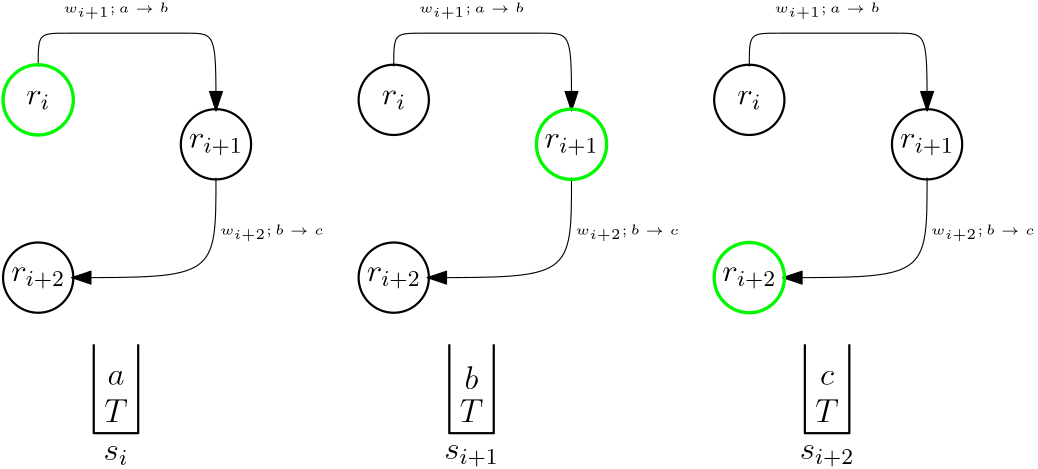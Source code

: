 <?xml version="1.0"?>
<!DOCTYPE ipe SYSTEM "ipe.dtd">
<ipe version="70218" creator="Ipe 7.2.28">
<info created="D:20241016185958" modified="D:20241016190427"/>
<ipestyle name="basic">
<symbol name="arrow/arc(spx)">
<path stroke="sym-stroke" fill="sym-stroke" pen="sym-pen">
0 0 m
-1 0.333 l
-1 -0.333 l
h
</path>
</symbol>
<symbol name="arrow/farc(spx)">
<path stroke="sym-stroke" fill="white" pen="sym-pen">
0 0 m
-1 0.333 l
-1 -0.333 l
h
</path>
</symbol>
<symbol name="arrow/ptarc(spx)">
<path stroke="sym-stroke" fill="sym-stroke" pen="sym-pen">
0 0 m
-1 0.333 l
-0.8 0 l
-1 -0.333 l
h
</path>
</symbol>
<symbol name="arrow/fptarc(spx)">
<path stroke="sym-stroke" fill="white" pen="sym-pen">
0 0 m
-1 0.333 l
-0.8 0 l
-1 -0.333 l
h
</path>
</symbol>
<symbol name="mark/circle(sx)" transformations="translations">
<path fill="sym-stroke">
0.6 0 0 0.6 0 0 e
0.4 0 0 0.4 0 0 e
</path>
</symbol>
<symbol name="mark/disk(sx)" transformations="translations">
<path fill="sym-stroke">
0.6 0 0 0.6 0 0 e
</path>
</symbol>
<symbol name="mark/fdisk(sfx)" transformations="translations">
<group>
<path fill="sym-fill">
0.5 0 0 0.5 0 0 e
</path>
<path fill="sym-stroke" fillrule="eofill">
0.6 0 0 0.6 0 0 e
0.4 0 0 0.4 0 0 e
</path>
</group>
</symbol>
<symbol name="mark/box(sx)" transformations="translations">
<path fill="sym-stroke" fillrule="eofill">
-0.6 -0.6 m
0.6 -0.6 l
0.6 0.6 l
-0.6 0.6 l
h
-0.4 -0.4 m
0.4 -0.4 l
0.4 0.4 l
-0.4 0.4 l
h
</path>
</symbol>
<symbol name="mark/square(sx)" transformations="translations">
<path fill="sym-stroke">
-0.6 -0.6 m
0.6 -0.6 l
0.6 0.6 l
-0.6 0.6 l
h
</path>
</symbol>
<symbol name="mark/fsquare(sfx)" transformations="translations">
<group>
<path fill="sym-fill">
-0.5 -0.5 m
0.5 -0.5 l
0.5 0.5 l
-0.5 0.5 l
h
</path>
<path fill="sym-stroke" fillrule="eofill">
-0.6 -0.6 m
0.6 -0.6 l
0.6 0.6 l
-0.6 0.6 l
h
-0.4 -0.4 m
0.4 -0.4 l
0.4 0.4 l
-0.4 0.4 l
h
</path>
</group>
</symbol>
<symbol name="mark/cross(sx)" transformations="translations">
<group>
<path fill="sym-stroke">
-0.43 -0.57 m
0.57 0.43 l
0.43 0.57 l
-0.57 -0.43 l
h
</path>
<path fill="sym-stroke">
-0.43 0.57 m
0.57 -0.43 l
0.43 -0.57 l
-0.57 0.43 l
h
</path>
</group>
</symbol>
<symbol name="arrow/fnormal(spx)">
<path stroke="sym-stroke" fill="white" pen="sym-pen">
0 0 m
-1 0.333 l
-1 -0.333 l
h
</path>
</symbol>
<symbol name="arrow/pointed(spx)">
<path stroke="sym-stroke" fill="sym-stroke" pen="sym-pen">
0 0 m
-1 0.333 l
-0.8 0 l
-1 -0.333 l
h
</path>
</symbol>
<symbol name="arrow/fpointed(spx)">
<path stroke="sym-stroke" fill="white" pen="sym-pen">
0 0 m
-1 0.333 l
-0.8 0 l
-1 -0.333 l
h
</path>
</symbol>
<symbol name="arrow/linear(spx)">
<path stroke="sym-stroke" pen="sym-pen">
-1 0.333 m
0 0 l
-1 -0.333 l
</path>
</symbol>
<symbol name="arrow/fdouble(spx)">
<path stroke="sym-stroke" fill="white" pen="sym-pen">
0 0 m
-1 0.333 l
-1 -0.333 l
h
-1 0 m
-2 0.333 l
-2 -0.333 l
h
</path>
</symbol>
<symbol name="arrow/double(spx)">
<path stroke="sym-stroke" fill="sym-stroke" pen="sym-pen">
0 0 m
-1 0.333 l
-1 -0.333 l
h
-1 0 m
-2 0.333 l
-2 -0.333 l
h
</path>
</symbol>
<symbol name="arrow/mid-normal(spx)">
<path stroke="sym-stroke" fill="sym-stroke" pen="sym-pen">
0.5 0 m
-0.5 0.333 l
-0.5 -0.333 l
h
</path>
</symbol>
<symbol name="arrow/mid-fnormal(spx)">
<path stroke="sym-stroke" fill="white" pen="sym-pen">
0.5 0 m
-0.5 0.333 l
-0.5 -0.333 l
h
</path>
</symbol>
<symbol name="arrow/mid-pointed(spx)">
<path stroke="sym-stroke" fill="sym-stroke" pen="sym-pen">
0.5 0 m
-0.5 0.333 l
-0.3 0 l
-0.5 -0.333 l
h
</path>
</symbol>
<symbol name="arrow/mid-fpointed(spx)">
<path stroke="sym-stroke" fill="white" pen="sym-pen">
0.5 0 m
-0.5 0.333 l
-0.3 0 l
-0.5 -0.333 l
h
</path>
</symbol>
<symbol name="arrow/mid-double(spx)">
<path stroke="sym-stroke" fill="sym-stroke" pen="sym-pen">
1 0 m
0 0.333 l
0 -0.333 l
h
0 0 m
-1 0.333 l
-1 -0.333 l
h
</path>
</symbol>
<symbol name="arrow/mid-fdouble(spx)">
<path stroke="sym-stroke" fill="white" pen="sym-pen">
1 0 m
0 0.333 l
0 -0.333 l
h
0 0 m
-1 0.333 l
-1 -0.333 l
h
</path>
</symbol>
<anglesize name="22.5 deg" value="22.5"/>
<anglesize name="30 deg" value="30"/>
<anglesize name="45 deg" value="45"/>
<anglesize name="60 deg" value="60"/>
<anglesize name="90 deg" value="90"/>
<arrowsize name="large" value="10"/>
<arrowsize name="small" value="5"/>
<arrowsize name="tiny" value="3"/>
<color name="blue" value="0 0 1"/>
<color name="brown" value="0.647 0.165 0.165"/>
<color name="darkblue" value="0 0 0.545"/>
<color name="darkcyan" value="0 0.545 0.545"/>
<color name="darkgray" value="0.663"/>
<color name="darkgreen" value="0 0.392 0"/>
<color name="darkmagenta" value="0.545 0 0.545"/>
<color name="darkorange" value="1 0.549 0"/>
<color name="darkred" value="0.545 0 0"/>
<color name="gold" value="1 0.843 0"/>
<color name="gray" value="0.745"/>
<color name="green" value="0 1 0"/>
<color name="lightblue" value="0.678 0.847 0.902"/>
<color name="lightcyan" value="0.878 1 1"/>
<color name="lightgray" value="0.827"/>
<color name="lightgreen" value="0.565 0.933 0.565"/>
<color name="lightyellow" value="1 1 0.878"/>
<color name="navy" value="0 0 0.502"/>
<color name="orange" value="1 0.647 0"/>
<color name="pink" value="1 0.753 0.796"/>
<color name="purple" value="0.627 0.125 0.941"/>
<color name="red" value="1 0 0"/>
<color name="seagreen" value="0.18 0.545 0.341"/>
<color name="turquoise" value="0.251 0.878 0.816"/>
<color name="violet" value="0.933 0.51 0.933"/>
<color name="yellow" value="1 1 0"/>
<dashstyle name="dash dot dotted" value="[4 2 1 2 1 2] 0"/>
<dashstyle name="dash dotted" value="[4 2 1 2] 0"/>
<dashstyle name="dashed" value="[4] 0"/>
<dashstyle name="dotted" value="[1 3] 0"/>
<gridsize name="10 pts (~3.5 mm)" value="10"/>
<gridsize name="14 pts (~5 mm)" value="14"/>
<gridsize name="16 pts (~6 mm)" value="16"/>
<gridsize name="20 pts (~7 mm)" value="20"/>
<gridsize name="28 pts (~10 mm)" value="28"/>
<gridsize name="32 pts (~12 mm)" value="32"/>
<gridsize name="4 pts" value="4"/>
<gridsize name="56 pts (~20 mm)" value="56"/>
<gridsize name="8 pts (~3 mm)" value="8"/>
<opacity name="10%" value="0.1"/>
<opacity name="30%" value="0.3"/>
<opacity name="50%" value="0.5"/>
<opacity name="75%" value="0.75"/>
<pen name="fat" value="1.2"/>
<pen name="heavier" value="0.8"/>
<pen name="ultrafat" value="2"/>
<symbolsize name="large" value="5"/>
<symbolsize name="small" value="2"/>
<symbolsize name="tiny" value="1.1"/>
<textsize name="Huge" value="\Huge"/>
<textsize name="LARGE" value="\LARGE"/>
<textsize name="Large" value="\Large"/>
<textsize name="footnote" value="\footnotesize"/>
<textsize name="huge" value="\huge"/>
<textsize name="large" value="\large"/>
<textsize name="script" value="\scriptsize"/>
<textsize name="small" value="\small"/>
<textsize name="tiny" value="\tiny"/>
<textstyle name="center" begin="\begin{center}" end="\end{center}"/>
<textstyle name="item" begin="\begin{itemize}\item{}" end="\end{itemize}"/>
<textstyle name="itemize" begin="\begin{itemize}" end="\end{itemize}"/>
<tiling name="falling" angle="-60" step="4" width="1"/>
<tiling name="rising" angle="30" step="4" width="1"/>
</ipestyle>
<page>
<layer name="alpha"/>
<view layers="alpha" active="alpha"/>
<text layer="alpha" transformations="translations" pos="120 744" stroke="black" type="label" width="8.657" height="5.151" depth="1.79" halign="center" valign="center" size="large" style="math">r_i</text>
<text matrix="1 0 0 1 64 -16" transformations="translations" pos="120 744" stroke="black" type="label" width="19.477" height="5.151" depth="2.62" halign="center" valign="center" size="large" style="math">r_{i+1}</text>
<text matrix="1 0 0 1 0 -64" transformations="translations" pos="120 744" stroke="black" type="label" width="19.477" height="5.151" depth="2.62" halign="center" valign="center" size="large" style="math">r_{i+2}</text>
<path matrix="1 0 0 1 -32 -32" stroke="black" pen="heavier">
12.6491 0 0 12.6491 152 712 e
</path>
<path matrix="1 0 0 1 32 16" stroke="black" pen="heavier">
12.6491 0 0 12.6491 152 712 e
</path>
<path stroke="black" arrow="normal/normal">
120 756 m
120 768
120 768
184 768
184 768
184 740 c
</path>
<path stroke="black" arrow="normal/normal">
184 716 m
184 680
184 680
132 680 c
</path>
<text matrix="1 0 0 1 28 32" transformations="translations" pos="120 744" stroke="black" type="label" width="37.788" height="3.465" depth="2.43" halign="center" valign="center" size="tiny" style="math">w_{i+1};a\rightarrow b</text>
<text matrix="1 0 0 1 84 -48" transformations="translations" pos="120 744" stroke="black" type="label" width="37.165" height="3.465" depth="2.43" halign="center" valign="center" size="tiny" style="math">w_{i+2};b\rightarrow c</text>
<text matrix="1 0 0 1 28 -128" transformations="translations" pos="120 744" stroke="black" type="label" width="8.895" height="5.151" depth="1.79" halign="center" valign="center" size="large" style="math">s_i</text>
<path stroke="black" pen="heavier">
140 656 m
140 624 l
156 624 l
156 656 l
</path>
<text matrix="1 0 0 1 28 -112" transformations="translations" pos="120 744" stroke="black" type="label" width="8.487" height="8.169" depth="0" halign="center" valign="center" size="large" style="math">T</text>
<text matrix="1 0 0 1 28 -100" transformations="translations" pos="120 744" stroke="black" type="label" width="6.145" height="5.147" depth="0" halign="center" valign="center" size="large" style="math">a</text>
<text matrix="1 0 0 1 128 0" transformations="translations" pos="120 744" stroke="black" type="label" width="8.657" height="5.151" depth="1.79" halign="center" valign="center" size="large" style="math">r_i</text>
<text matrix="1 0 0 1 192 -16" transformations="translations" pos="120 744" stroke="black" type="label" width="19.477" height="5.151" depth="2.62" halign="center" valign="center" size="large" style="math">r_{i+1}</text>
<text matrix="1 0 0 1 128 -64" transformations="translations" pos="120 744" stroke="black" type="label" width="19.477" height="5.151" depth="2.62" halign="center" valign="center" size="large" style="math">r_{i+2}</text>
<path matrix="1 0 0 1 96 -32" stroke="black" pen="heavier">
12.6491 0 0 12.6491 152 712 e
</path>
<path matrix="1 0 0 1 96 32" stroke="black" pen="heavier">
12.6491 0 0 12.6491 152 712 e
</path>
<path matrix="1 0 0 1 128 0" stroke="black" arrow="normal/normal">
120 756 m
120 768
120 768
184 768
184 768
184 740 c
</path>
<path matrix="1 0 0 1 128 0" stroke="black" arrow="normal/normal">
184 716 m
184 680
184 680
132 680 c
</path>
<text matrix="1 0 0 1 156 32" transformations="translations" pos="120 744" stroke="black" type="label" width="37.788" height="3.465" depth="2.43" halign="center" valign="center" size="tiny" style="math">w_{i+1};a\rightarrow b</text>
<text matrix="1 0 0 1 212 -48" transformations="translations" pos="120 744" stroke="black" type="label" width="37.165" height="3.465" depth="2.43" halign="center" valign="center" size="tiny" style="math">w_{i+2};b\rightarrow c</text>
<text matrix="1 0 0 1 156 -128" transformations="translations" pos="120 744" stroke="black" type="label" width="19.716" height="5.151" depth="2.62" halign="center" valign="center" size="large" style="math">s_{i+1}</text>
<path matrix="1 0 0 1 128 0" stroke="black" pen="heavier">
140 656 m
140 624 l
156 624 l
156 656 l
</path>
<text matrix="1 0 0 1 156 -112" transformations="translations" pos="120 744" stroke="black" type="label" width="8.487" height="8.169" depth="0" halign="center" valign="center" size="large" style="math">T</text>
<text matrix="1 0 0 1 156 -100" transformations="translations" pos="120 744" stroke="black" type="label" width="4.977" height="8.302" depth="0" halign="center" valign="center" size="large" style="math">b</text>
<text matrix="1 0 0 1 256 0" transformations="translations" pos="120 744" stroke="black" type="label" width="8.657" height="5.151" depth="1.79" halign="center" valign="center" size="large" style="math">r_i</text>
<text matrix="1 0 0 1 320 -16" transformations="translations" pos="120 744" stroke="black" type="label" width="19.477" height="5.151" depth="2.62" halign="center" valign="center" size="large" style="math">r_{i+1}</text>
<text matrix="1 0 0 1 256 -64" transformations="translations" pos="120 744" stroke="black" type="label" width="19.477" height="5.151" depth="2.62" halign="center" valign="center" size="large" style="math">r_{i+2}</text>
<path matrix="1 0 0 1 288 16" stroke="black" pen="heavier">
12.6491 0 0 12.6491 152 712 e
</path>
<path matrix="1 0 0 1 224 32" stroke="black" pen="heavier">
12.6491 0 0 12.6491 152 712 e
</path>
<path matrix="1 0 0 1 256 0" stroke="black" arrow="normal/normal">
120 756 m
120 768
120 768
184 768
184 768
184 740 c
</path>
<path matrix="1 0 0 1 256 0" stroke="black" arrow="normal/normal">
184 716 m
184 680
184 680
132 680 c
</path>
<text matrix="1 0 0 1 284 32" transformations="translations" pos="120 744" stroke="black" type="label" width="37.788" height="3.465" depth="2.43" halign="center" valign="center" size="tiny" style="math">w_{i+1};a\rightarrow b</text>
<text matrix="1 0 0 1 340 -48" transformations="translations" pos="120 744" stroke="black" type="label" width="37.165" height="3.465" depth="2.43" halign="center" valign="center" size="tiny" style="math">w_{i+2};b\rightarrow c</text>
<text matrix="1 0 0 1 284 -128" transformations="translations" pos="120 744" stroke="black" type="label" width="19.716" height="5.151" depth="2.62" halign="center" valign="center" size="large" style="math">s_{i+2}</text>
<path matrix="1 0 0 1 256 0" stroke="black" pen="heavier">
140 656 m
140 624 l
156 624 l
156 656 l
</path>
<text matrix="1 0 0 1 284 -112" transformations="translations" pos="120 744" stroke="black" type="label" width="8.487" height="8.169" depth="0" halign="center" valign="center" size="large" style="math">T</text>
<text matrix="1 0 0 1 284 -100" transformations="translations" pos="120 744" stroke="black" type="label" width="5.038" height="5.147" depth="0" halign="center" valign="center" size="large" style="math">c</text>
<path matrix="1 0 0 1 -32 32" stroke="0 0.976 0" pen="fat">
12.6491 0 0 12.6491 152 712 e
</path>
<path matrix="1 0 0 1 160 16" stroke="0 0.976 0" pen="fat">
12.6491 0 0 12.6491 152 712 e
</path>
<path matrix="1 0 0 1 224 -32" stroke="0 0.976 0" pen="fat">
12.6491 0 0 12.6491 152 712 e
</path>
</page>
</ipe>

